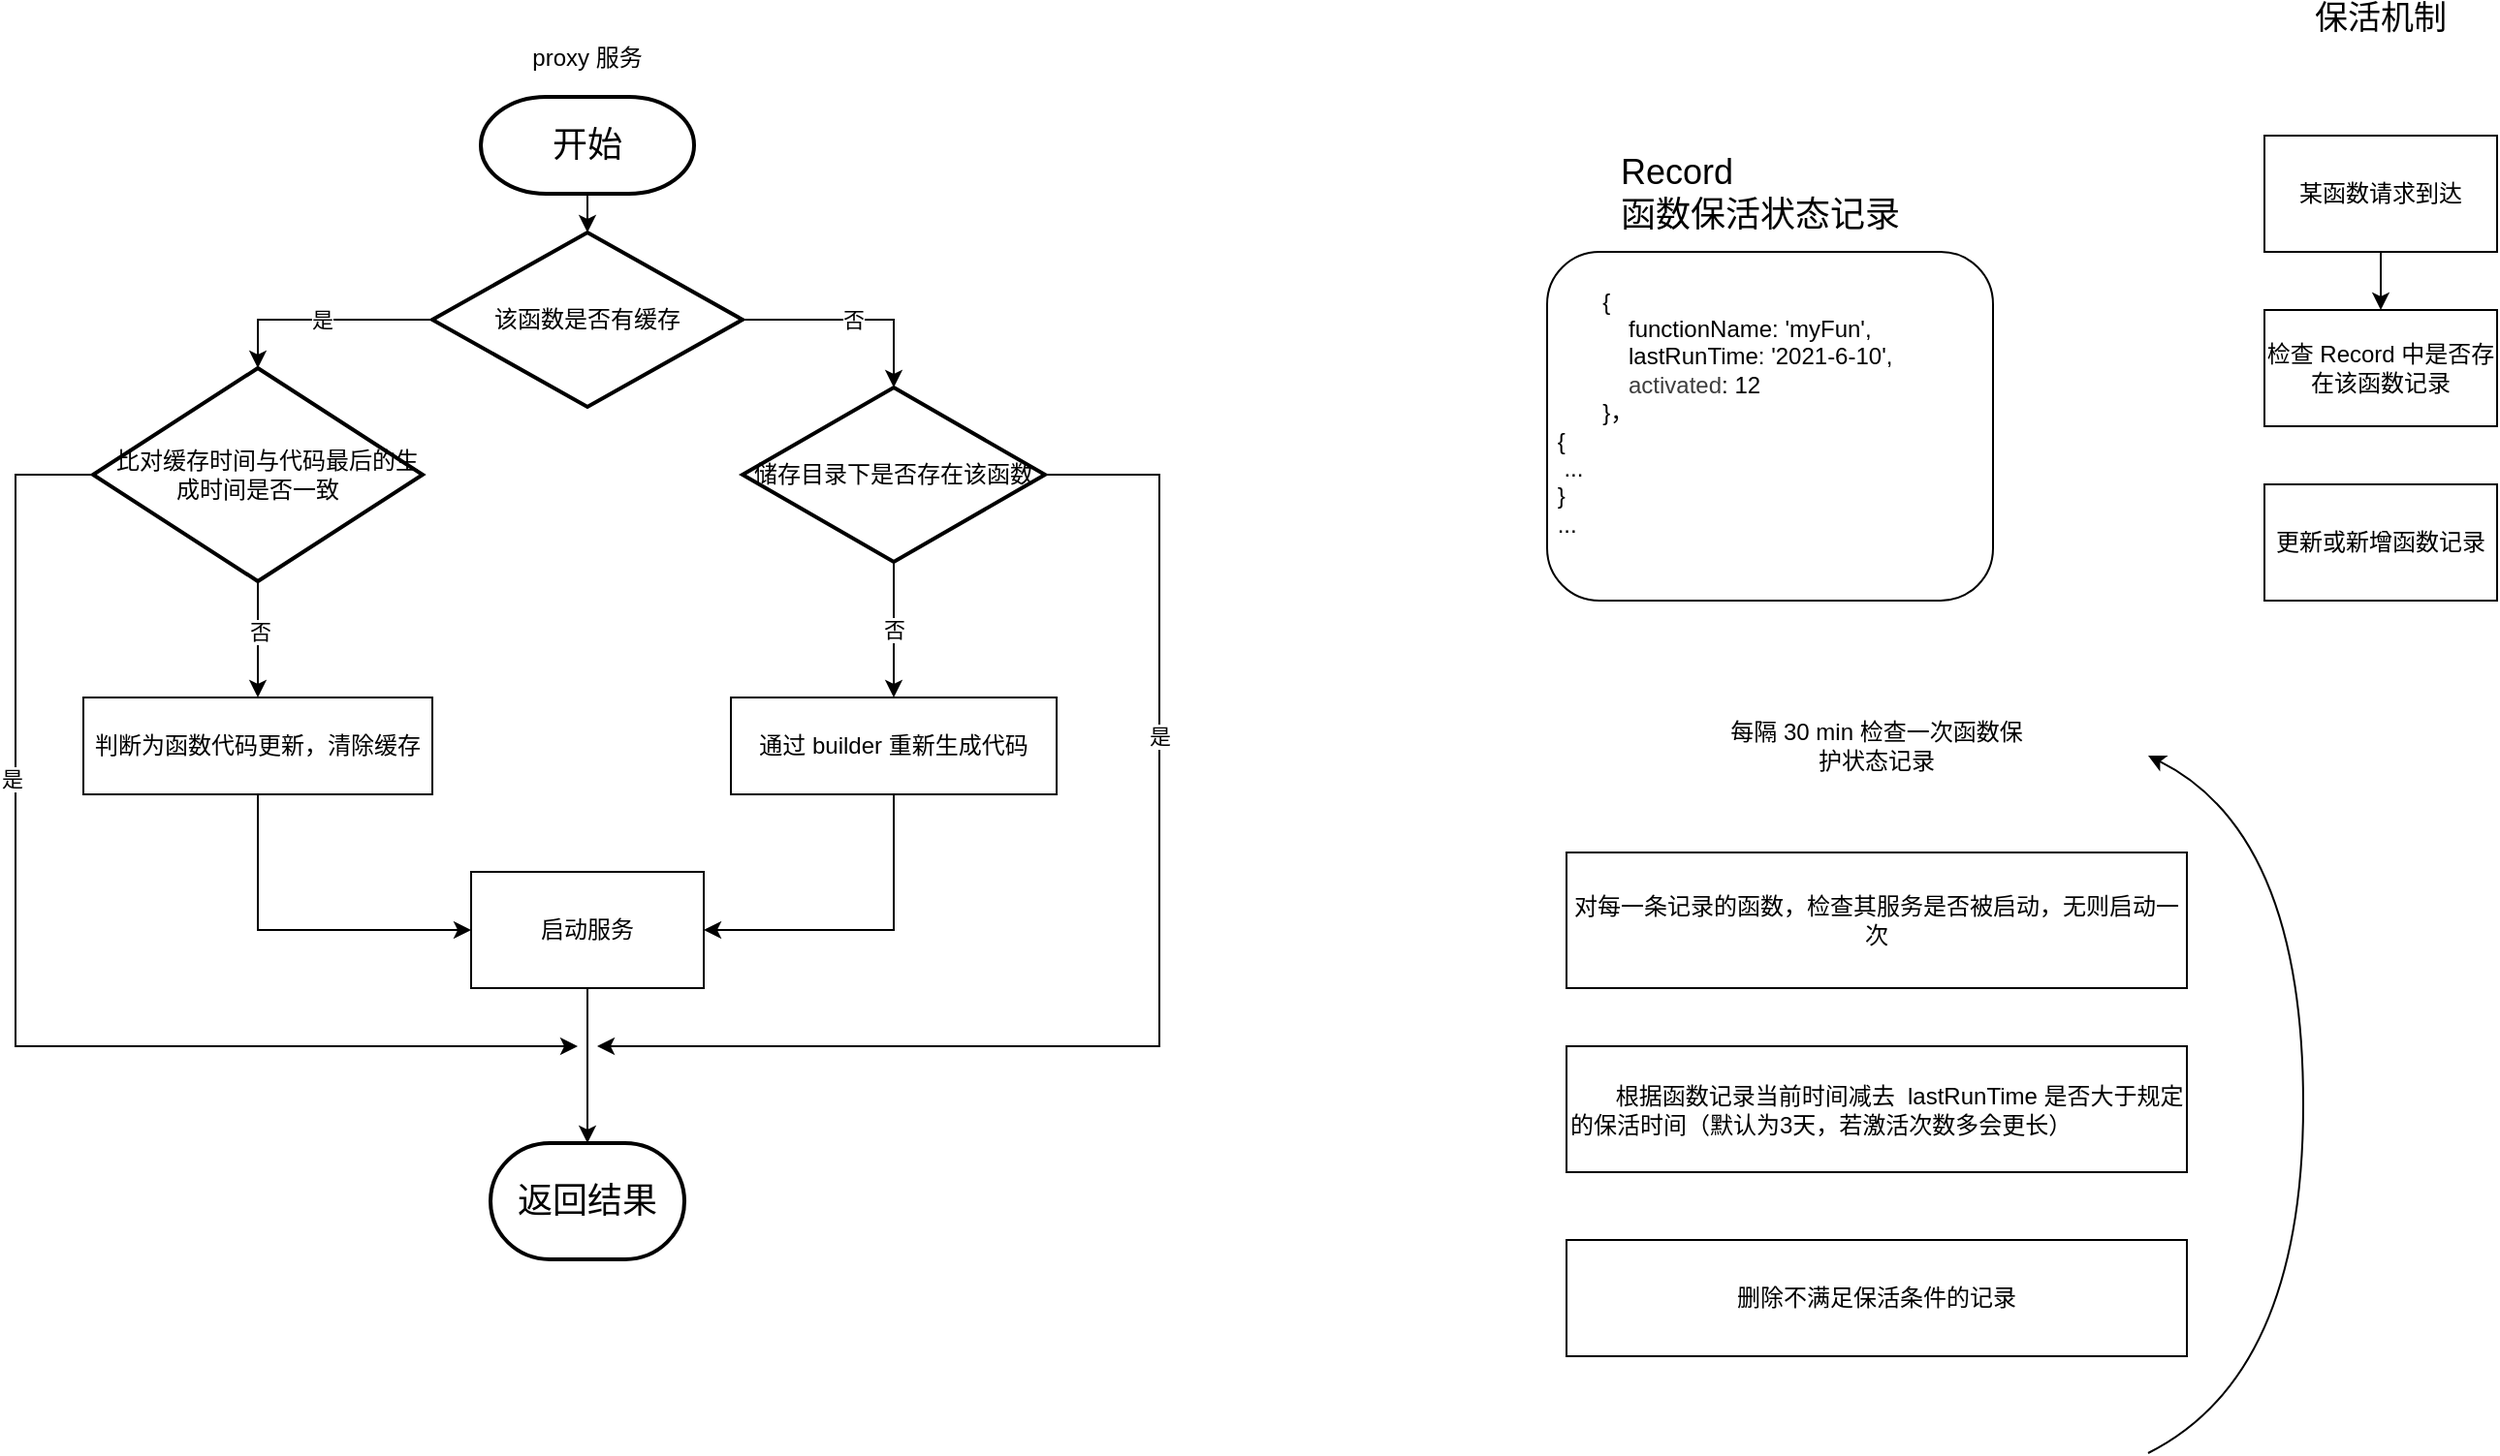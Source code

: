 <mxfile version="14.7.7" type="github">
  <diagram id="m2fylWRFHes_s0nzntOt" name="第 1 页">
    <mxGraphModel dx="2066" dy="1015" grid="1" gridSize="10" guides="1" tooltips="1" connect="1" arrows="1" fold="1" page="1" pageScale="1" pageWidth="827" pageHeight="1169" math="0" shadow="0">
      <root>
        <mxCell id="0" />
        <mxCell id="1" parent="0" />
        <mxCell id="t1wHoJqtYWH4TyQafbp8-1" style="edgeStyle=orthogonalEdgeStyle;rounded=0;orthogonalLoop=1;jettySize=auto;html=1;entryX=0.5;entryY=0;entryDx=0;entryDy=0;entryPerimeter=0;" edge="1" parent="1" source="aV2Q0CLAXovtnk-0JnNG-1" target="aV2Q0CLAXovtnk-0JnNG-4">
          <mxGeometry relative="1" as="geometry" />
        </mxCell>
        <mxCell id="aV2Q0CLAXovtnk-0JnNG-1" value="&lt;font style=&quot;font-size: 18px&quot;&gt;开始&lt;/font&gt;" style="strokeWidth=2;html=1;shape=mxgraph.flowchart.terminator;whiteSpace=wrap;" parent="1" vertex="1">
          <mxGeometry x="500" y="60" width="110" height="50" as="geometry" />
        </mxCell>
        <mxCell id="t1wHoJqtYWH4TyQafbp8-25" style="edgeStyle=orthogonalEdgeStyle;rounded=0;orthogonalLoop=1;jettySize=auto;html=1;endArrow=classic;endFill=1;strokeColor=#000000;" edge="1" parent="1" source="aV2Q0CLAXovtnk-0JnNG-2" target="t1wHoJqtYWH4TyQafbp8-3">
          <mxGeometry relative="1" as="geometry" />
        </mxCell>
        <mxCell id="aV2Q0CLAXovtnk-0JnNG-2" value="启动服务" style="rounded=0;whiteSpace=wrap;html=1;" parent="1" vertex="1">
          <mxGeometry x="495" y="460" width="120" height="60" as="geometry" />
        </mxCell>
        <mxCell id="aV2Q0CLAXovtnk-0JnNG-3" value="proxy 服务" style="text;html=1;strokeColor=none;fillColor=none;align=center;verticalAlign=middle;whiteSpace=wrap;rounded=0;" parent="1" vertex="1">
          <mxGeometry x="510" y="30" width="90" height="20" as="geometry" />
        </mxCell>
        <mxCell id="aV2Q0CLAXovtnk-0JnNG-5" value="是" style="edgeStyle=orthogonalEdgeStyle;rounded=0;orthogonalLoop=1;jettySize=auto;html=1;entryX=0.5;entryY=0;entryDx=0;entryDy=0;entryPerimeter=0;" parent="1" source="aV2Q0CLAXovtnk-0JnNG-4" edge="1" target="aV2Q0CLAXovtnk-0JnNG-6">
          <mxGeometry relative="1" as="geometry">
            <mxPoint x="135" y="320" as="targetPoint" />
            <Array as="points" />
          </mxGeometry>
        </mxCell>
        <mxCell id="t1wHoJqtYWH4TyQafbp8-5" value="否" style="edgeStyle=orthogonalEdgeStyle;rounded=0;orthogonalLoop=1;jettySize=auto;html=1;exitX=1;exitY=0.5;exitDx=0;exitDy=0;exitPerimeter=0;entryX=0.5;entryY=0;entryDx=0;entryDy=0;" edge="1" parent="1" source="aV2Q0CLAXovtnk-0JnNG-4" target="t1wHoJqtYWH4TyQafbp8-6">
          <mxGeometry relative="1" as="geometry">
            <mxPoint x="300" y="185" as="targetPoint" />
            <mxPoint x="640" y="175" as="sourcePoint" />
            <Array as="points">
              <mxPoint x="713" y="175" />
            </Array>
          </mxGeometry>
        </mxCell>
        <mxCell id="aV2Q0CLAXovtnk-0JnNG-4" value="该函数是否有缓存" style="strokeWidth=2;html=1;shape=mxgraph.flowchart.decision;whiteSpace=wrap;" parent="1" vertex="1">
          <mxGeometry x="475" y="130" width="160" height="90" as="geometry" />
        </mxCell>
        <mxCell id="t1wHoJqtYWH4TyQafbp8-9" style="edgeStyle=orthogonalEdgeStyle;rounded=0;orthogonalLoop=1;jettySize=auto;html=1;entryX=0.5;entryY=0;entryDx=0;entryDy=0;" edge="1" parent="1" source="aV2Q0CLAXovtnk-0JnNG-6" target="t1wHoJqtYWH4TyQafbp8-11">
          <mxGeometry relative="1" as="geometry">
            <mxPoint x="335" y="570" as="targetPoint" />
          </mxGeometry>
        </mxCell>
        <mxCell id="t1wHoJqtYWH4TyQafbp8-10" value="否" style="edgeLabel;html=1;align=center;verticalAlign=middle;resizable=0;points=[];" vertex="1" connectable="0" parent="t1wHoJqtYWH4TyQafbp8-9">
          <mxGeometry x="-0.141" y="1" relative="1" as="geometry">
            <mxPoint as="offset" />
          </mxGeometry>
        </mxCell>
        <mxCell id="t1wHoJqtYWH4TyQafbp8-18" style="edgeStyle=orthogonalEdgeStyle;rounded=0;orthogonalLoop=1;jettySize=auto;html=1;endArrow=classic;endFill=1;strokeColor=#000000;exitX=0;exitY=0.5;exitDx=0;exitDy=0;exitPerimeter=0;" edge="1" parent="1" source="aV2Q0CLAXovtnk-0JnNG-6">
          <mxGeometry relative="1" as="geometry">
            <mxPoint x="550" y="550" as="targetPoint" />
            <Array as="points">
              <mxPoint x="260" y="255" />
              <mxPoint x="260" y="550" />
            </Array>
          </mxGeometry>
        </mxCell>
        <mxCell id="t1wHoJqtYWH4TyQafbp8-19" value="是" style="edgeLabel;html=1;align=center;verticalAlign=middle;resizable=0;points=[];" vertex="1" connectable="0" parent="t1wHoJqtYWH4TyQafbp8-18">
          <mxGeometry x="-0.372" y="-2" relative="1" as="geometry">
            <mxPoint as="offset" />
          </mxGeometry>
        </mxCell>
        <mxCell id="aV2Q0CLAXovtnk-0JnNG-6" value="&amp;nbsp; &amp;nbsp;比对缓存时间与代码最后的生成时间是否一致" style="strokeWidth=2;html=1;shape=mxgraph.flowchart.decision;whiteSpace=wrap;align=center;" parent="1" vertex="1">
          <mxGeometry x="300" y="200" width="170" height="110" as="geometry" />
        </mxCell>
        <mxCell id="t1wHoJqtYWH4TyQafbp8-3" value="&lt;font style=&quot;font-size: 18px&quot;&gt;返回结果&lt;/font&gt;" style="strokeWidth=2;html=1;shape=mxgraph.flowchart.terminator;whiteSpace=wrap;" vertex="1" parent="1">
          <mxGeometry x="505" y="600" width="100" height="60" as="geometry" />
        </mxCell>
        <mxCell id="t1wHoJqtYWH4TyQafbp8-20" value="否" style="edgeStyle=orthogonalEdgeStyle;rounded=0;orthogonalLoop=1;jettySize=auto;html=1;endArrow=classic;endFill=1;strokeColor=#000000;entryX=0.5;entryY=0;entryDx=0;entryDy=0;" edge="1" parent="1" source="t1wHoJqtYWH4TyQafbp8-6" target="t1wHoJqtYWH4TyQafbp8-21">
          <mxGeometry relative="1" as="geometry">
            <mxPoint x="758" y="420" as="targetPoint" />
          </mxGeometry>
        </mxCell>
        <mxCell id="t1wHoJqtYWH4TyQafbp8-23" style="edgeStyle=orthogonalEdgeStyle;rounded=0;orthogonalLoop=1;jettySize=auto;html=1;endArrow=classic;endFill=1;strokeColor=#000000;exitX=1;exitY=0.5;exitDx=0;exitDy=0;" edge="1" parent="1" source="t1wHoJqtYWH4TyQafbp8-6">
          <mxGeometry relative="1" as="geometry">
            <mxPoint x="560" y="550" as="targetPoint" />
            <Array as="points">
              <mxPoint x="850" y="255" />
              <mxPoint x="850" y="550" />
            </Array>
          </mxGeometry>
        </mxCell>
        <mxCell id="t1wHoJqtYWH4TyQafbp8-24" value="是" style="edgeLabel;html=1;align=center;verticalAlign=middle;resizable=0;points=[];" vertex="1" connectable="0" parent="t1wHoJqtYWH4TyQafbp8-23">
          <mxGeometry x="-0.399" relative="1" as="geometry">
            <mxPoint as="offset" />
          </mxGeometry>
        </mxCell>
        <mxCell id="t1wHoJqtYWH4TyQafbp8-6" value="储存目录下是否存在该函数" style="rhombus;whiteSpace=wrap;html=1;strokeWidth=2;" vertex="1" parent="1">
          <mxGeometry x="635" y="210" width="156" height="90" as="geometry" />
        </mxCell>
        <mxCell id="t1wHoJqtYWH4TyQafbp8-12" style="edgeStyle=orthogonalEdgeStyle;rounded=0;orthogonalLoop=1;jettySize=auto;html=1;entryX=0;entryY=0.5;entryDx=0;entryDy=0;exitX=0.5;exitY=1;exitDx=0;exitDy=0;" edge="1" parent="1" source="t1wHoJqtYWH4TyQafbp8-11" target="aV2Q0CLAXovtnk-0JnNG-2">
          <mxGeometry relative="1" as="geometry">
            <mxPoint x="335" y="570" as="targetPoint" />
          </mxGeometry>
        </mxCell>
        <mxCell id="t1wHoJqtYWH4TyQafbp8-11" value="判断为函数代码更新，清除缓存" style="rounded=0;whiteSpace=wrap;html=1;" vertex="1" parent="1">
          <mxGeometry x="295" y="370" width="180" height="50" as="geometry" />
        </mxCell>
        <mxCell id="t1wHoJqtYWH4TyQafbp8-22" style="edgeStyle=orthogonalEdgeStyle;rounded=0;orthogonalLoop=1;jettySize=auto;html=1;entryX=1;entryY=0.5;entryDx=0;entryDy=0;endArrow=classic;endFill=1;strokeColor=#000000;exitX=0.5;exitY=1;exitDx=0;exitDy=0;" edge="1" parent="1" source="t1wHoJqtYWH4TyQafbp8-21" target="aV2Q0CLAXovtnk-0JnNG-2">
          <mxGeometry relative="1" as="geometry" />
        </mxCell>
        <mxCell id="t1wHoJqtYWH4TyQafbp8-21" value="通过 builder 重新生成代码" style="rounded=0;whiteSpace=wrap;html=1;strokeWidth=1;" vertex="1" parent="1">
          <mxGeometry x="629" y="370" width="168" height="50" as="geometry" />
        </mxCell>
        <mxCell id="t1wHoJqtYWH4TyQafbp8-26" value="&lt;font style=&quot;font-size: 17px&quot;&gt;保活机制&lt;/font&gt;" style="text;html=1;strokeColor=none;fillColor=none;align=center;verticalAlign=middle;whiteSpace=wrap;rounded=0;" vertex="1" parent="1">
          <mxGeometry x="1440" y="10" width="80" height="20" as="geometry" />
        </mxCell>
        <mxCell id="t1wHoJqtYWH4TyQafbp8-29" value="&amp;nbsp; &amp;nbsp; &amp;nbsp; &amp;nbsp; {&lt;br&gt;&lt;blockquote style=&quot;margin: 0 0 0 40px ; border: none ; padding: 0px&quot;&gt;&lt;div&gt;&lt;span&gt;functionName: &#39;myFun&#39;,&lt;/span&gt;&lt;/div&gt;&lt;div&gt;&lt;span&gt;lastRunTime: &#39;2021-6-10&#39;,&lt;/span&gt;&lt;/div&gt;&lt;div&gt;&lt;span style=&quot;color: rgb(61 , 61 , 61) ; font-family: &amp;#34;arial&amp;#34; , sans-serif&quot;&gt;activated&lt;/span&gt;&lt;span&gt;: 12&lt;br&gt;&lt;/span&gt;&lt;/div&gt;&lt;/blockquote&gt;&amp;nbsp; &amp;nbsp; &amp;nbsp; &amp;nbsp; }，&lt;br&gt;&lt;span style=&quot;white-space: pre&quot;&gt;	&lt;/span&gt;{&lt;br&gt;&lt;span style=&quot;white-space: pre&quot;&gt;	&lt;/span&gt;&lt;span style=&quot;white-space: pre&quot;&gt;	&lt;/span&gt;...&lt;br&gt;&lt;span style=&quot;white-space: pre&quot;&gt;	&lt;/span&gt;}&lt;br&gt;&lt;span style=&quot;white-space: pre&quot;&gt;	&lt;/span&gt;...&lt;br&gt;&amp;nbsp; &amp;nbsp; &amp;nbsp;&amp;nbsp;" style="rounded=1;whiteSpace=wrap;html=1;strokeWidth=1;align=left;" vertex="1" parent="1">
          <mxGeometry x="1050" y="140" width="230" height="180" as="geometry" />
        </mxCell>
        <mxCell id="t1wHoJqtYWH4TyQafbp8-30" value="&lt;div style=&quot;text-align: left&quot;&gt;&lt;span style=&quot;font-size: 18px&quot;&gt;Record&lt;/span&gt;&lt;/div&gt;&lt;font style=&quot;font-size: 18px&quot;&gt;函数保活状态记录&lt;/font&gt;" style="text;html=1;strokeColor=none;fillColor=none;align=center;verticalAlign=middle;whiteSpace=wrap;rounded=0;" vertex="1" parent="1">
          <mxGeometry x="1050" y="100" width="220" height="20" as="geometry" />
        </mxCell>
        <mxCell id="t1wHoJqtYWH4TyQafbp8-43" style="edgeStyle=orthogonalEdgeStyle;rounded=0;orthogonalLoop=1;jettySize=auto;html=1;endArrow=classic;endFill=1;strokeColor=#000000;" edge="1" parent="1" source="t1wHoJqtYWH4TyQafbp8-32" target="t1wHoJqtYWH4TyQafbp8-33">
          <mxGeometry relative="1" as="geometry" />
        </mxCell>
        <mxCell id="t1wHoJqtYWH4TyQafbp8-32" value="某函数请求到达" style="rounded=0;whiteSpace=wrap;html=1;strokeWidth=1;" vertex="1" parent="1">
          <mxGeometry x="1420" y="80" width="120" height="60" as="geometry" />
        </mxCell>
        <mxCell id="t1wHoJqtYWH4TyQafbp8-33" value="检查 Record 中是否存在该函数记录" style="rounded=0;whiteSpace=wrap;html=1;strokeWidth=1;" vertex="1" parent="1">
          <mxGeometry x="1420" y="170" width="120" height="60" as="geometry" />
        </mxCell>
        <mxCell id="t1wHoJqtYWH4TyQafbp8-35" value="更新或新增函数记录" style="rounded=0;whiteSpace=wrap;html=1;strokeWidth=1;" vertex="1" parent="1">
          <mxGeometry x="1420" y="260" width="120" height="60" as="geometry" />
        </mxCell>
        <mxCell id="t1wHoJqtYWH4TyQafbp8-37" value="对每一条记录的函数，检查其服务是否被启动，无则启动一次" style="rounded=0;whiteSpace=wrap;html=1;strokeWidth=1;align=center;" vertex="1" parent="1">
          <mxGeometry x="1060" y="450" width="320" height="70" as="geometry" />
        </mxCell>
        <mxCell id="t1wHoJqtYWH4TyQafbp8-38" value="每隔 30 min 检查一次函数保护状态记录" style="text;html=1;strokeColor=none;fillColor=none;align=center;verticalAlign=middle;whiteSpace=wrap;rounded=0;" vertex="1" parent="1">
          <mxGeometry x="1140" y="375" width="160" height="40" as="geometry" />
        </mxCell>
        <mxCell id="t1wHoJqtYWH4TyQafbp8-39" value="&amp;nbsp; &amp;nbsp; &amp;nbsp; &amp;nbsp;根据函数记录当前时间减去&amp;nbsp; lastRunTime 是否大于规定的保活时间（默认为3天，若激活次数多会更长）&amp;nbsp;" style="rounded=0;whiteSpace=wrap;html=1;strokeWidth=1;align=left;" vertex="1" parent="1">
          <mxGeometry x="1060" y="550" width="320" height="65" as="geometry" />
        </mxCell>
        <mxCell id="t1wHoJqtYWH4TyQafbp8-41" value="删除不满足保活条件的记录" style="rounded=0;whiteSpace=wrap;html=1;strokeWidth=1;" vertex="1" parent="1">
          <mxGeometry x="1060" y="650" width="320" height="60" as="geometry" />
        </mxCell>
        <mxCell id="t1wHoJqtYWH4TyQafbp8-42" value="" style="curved=1;endArrow=classic;html=1;strokeColor=#000000;" edge="1" parent="1">
          <mxGeometry width="50" height="50" relative="1" as="geometry">
            <mxPoint x="1360" y="760" as="sourcePoint" />
            <mxPoint x="1360" y="400" as="targetPoint" />
            <Array as="points">
              <mxPoint x="1440" y="720" />
              <mxPoint x="1440" y="440" />
            </Array>
          </mxGeometry>
        </mxCell>
      </root>
    </mxGraphModel>
  </diagram>
</mxfile>
